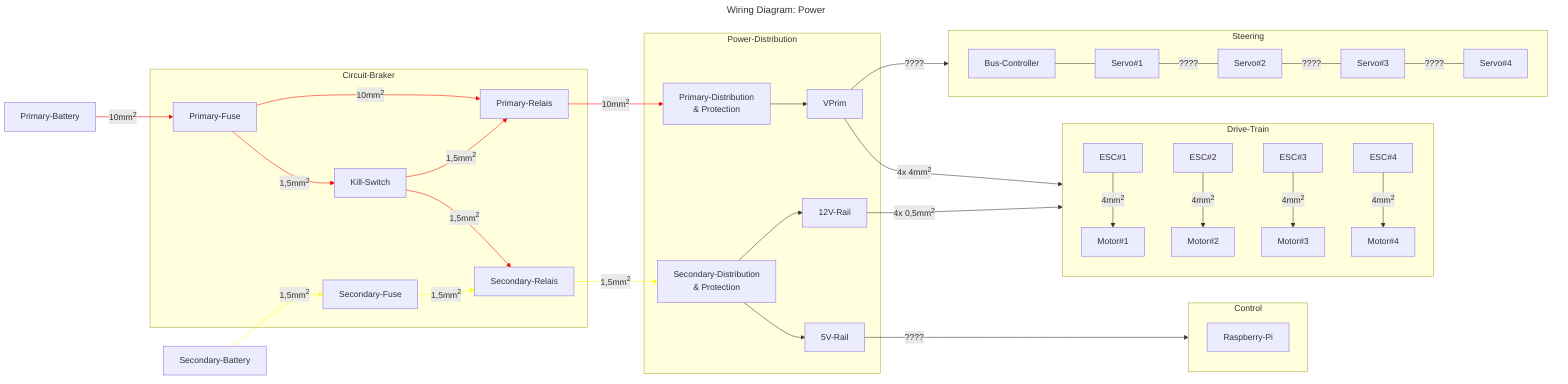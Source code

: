 ---
title: "Wiring Diagram: Power"
---
graph LR

Primary-Battery --> |10mm<sup>2| Primary-Fuse
Secondary-Battery --> |1,5mm<sup>2| Secondary-Fuse
subgraph Circuit-Braker
    direction LR
    Primary-Fuse --> |10mm<sup>2| Primary-Relais
    Primary-Fuse --> |1,5mm<sup>2| Kill-Switch --> |1,5mm<sup>2| Primary-Relais & Secondary-Relais  
    Secondary-Fuse --> |1,5mm<sup>2| Secondary-Relais
end

Primary-Relais --> |10mm<sup>2| PD
Secondary-Relais --> |1,5mm<sup>2| SD
subgraph Power-Distribution
    direction LR
    PD[Primary-Distribution \n & Protection] --> VPrim
    SD[Secondary-Distribution \n & Protection] --> 12V-Rail & 5V-Rail
end

VPrim --> |????| Steering
subgraph Steering
    direction LR 
    Bus-Controller --- Servo#1 --- |????| Servo#2 --- |????| Servo#3 --- |????| Servo#4
end


VPrim--> |4x 4mm<sup>2| Drive-Train
12V-Rail --> |4x 0,5mm<sup>2| Drive-Train
subgraph Drive-Train
    direction TB
    ESC#1 --> |4mm<sup>2| Motor#1
    ESC#2 --> |4mm<sup>2| Motor#2
    ESC#3 --> |4mm<sup>2| Motor#3
    ESC#4 --> |4mm<sup>2| Motor#4
end

5V-Rail --> |????| Control
subgraph Control
    Raspberry-Pi
end

linkStyle 0,2,3,4,5,7 stroke:red
linkStyle 1,6,8 stroke:yellow

%%     PD[Primary-Distribution \n & Fusing] --> Servo